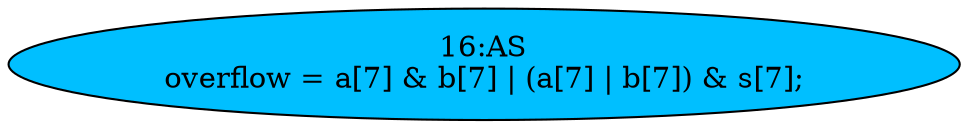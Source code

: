 strict digraph "" {
	node [label="\N"];
	"16:AS"	[ast="<pyverilog.vparser.ast.Assign object at 0x7f0fad6d7110>",
		def_var="['overflow']",
		fillcolor=deepskyblue,
		label="16:AS
overflow = a[7] & b[7] | (a[7] | b[7]) & s[7];",
		statements="[]",
		style=filled,
		typ=Assign,
		use_var="['a', 'b', 'a', 'b', 's']"];
}
